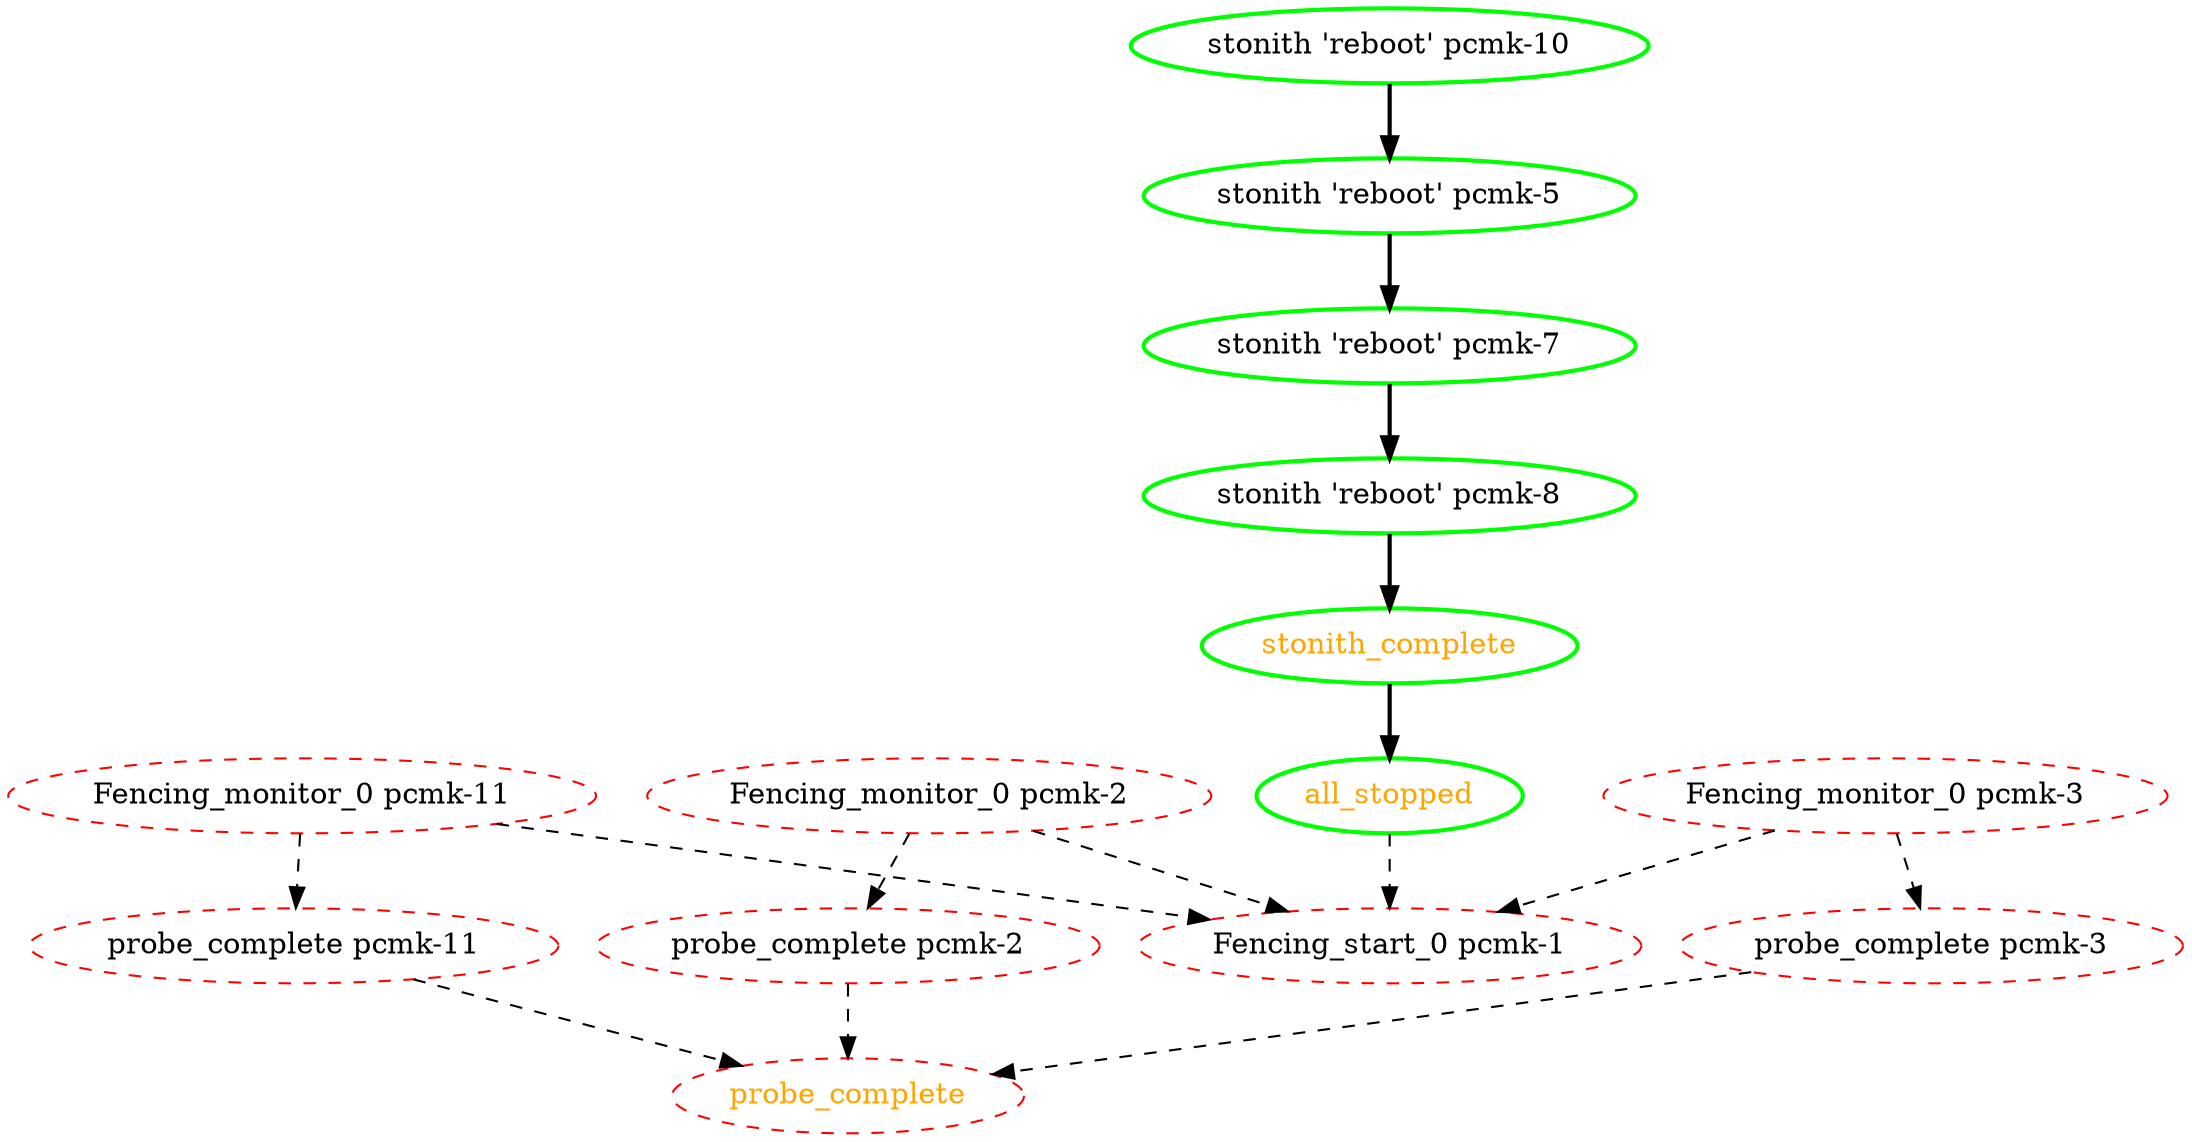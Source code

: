 digraph "g" {
"Fencing_monitor_0 pcmk-11" -> "Fencing_start_0 pcmk-1" [ style = dashed]
"Fencing_monitor_0 pcmk-11" -> "probe_complete pcmk-11" [ style = dashed]
"Fencing_monitor_0 pcmk-11" [ style=dashed color="red" fontcolor="black"]
"Fencing_monitor_0 pcmk-2" -> "Fencing_start_0 pcmk-1" [ style = dashed]
"Fencing_monitor_0 pcmk-2" -> "probe_complete pcmk-2" [ style = dashed]
"Fencing_monitor_0 pcmk-2" [ style=dashed color="red" fontcolor="black"]
"Fencing_monitor_0 pcmk-3" -> "Fencing_start_0 pcmk-1" [ style = dashed]
"Fencing_monitor_0 pcmk-3" -> "probe_complete pcmk-3" [ style = dashed]
"Fencing_monitor_0 pcmk-3" [ style=dashed color="red" fontcolor="black"]
"Fencing_start_0 pcmk-1" [ style=dashed color="red" fontcolor="black"]
"all_stopped" -> "Fencing_start_0 pcmk-1" [ style = dashed]
"all_stopped" [ style=bold color="green" fontcolor="orange"]
"probe_complete pcmk-11" -> "probe_complete" [ style = dashed]
"probe_complete pcmk-11" [ style=dashed color="red" fontcolor="black"]
"probe_complete pcmk-2" -> "probe_complete" [ style = dashed]
"probe_complete pcmk-2" [ style=dashed color="red" fontcolor="black"]
"probe_complete pcmk-3" -> "probe_complete" [ style = dashed]
"probe_complete pcmk-3" [ style=dashed color="red" fontcolor="black"]
"probe_complete" [ style=dashed color="red" fontcolor="orange"]
"stonith 'reboot' pcmk-10" -> "stonith 'reboot' pcmk-5" [ style = bold]
"stonith 'reboot' pcmk-10" [ style=bold color="green" fontcolor="black"]
"stonith 'reboot' pcmk-5" -> "stonith 'reboot' pcmk-7" [ style = bold]
"stonith 'reboot' pcmk-5" [ style=bold color="green" fontcolor="black"]
"stonith 'reboot' pcmk-7" -> "stonith 'reboot' pcmk-8" [ style = bold]
"stonith 'reboot' pcmk-7" [ style=bold color="green" fontcolor="black"]
"stonith 'reboot' pcmk-8" -> "stonith_complete" [ style = bold]
"stonith 'reboot' pcmk-8" [ style=bold color="green" fontcolor="black"]
"stonith_complete" -> "all_stopped" [ style = bold]
"stonith_complete" [ style=bold color="green" fontcolor="orange"]
}
